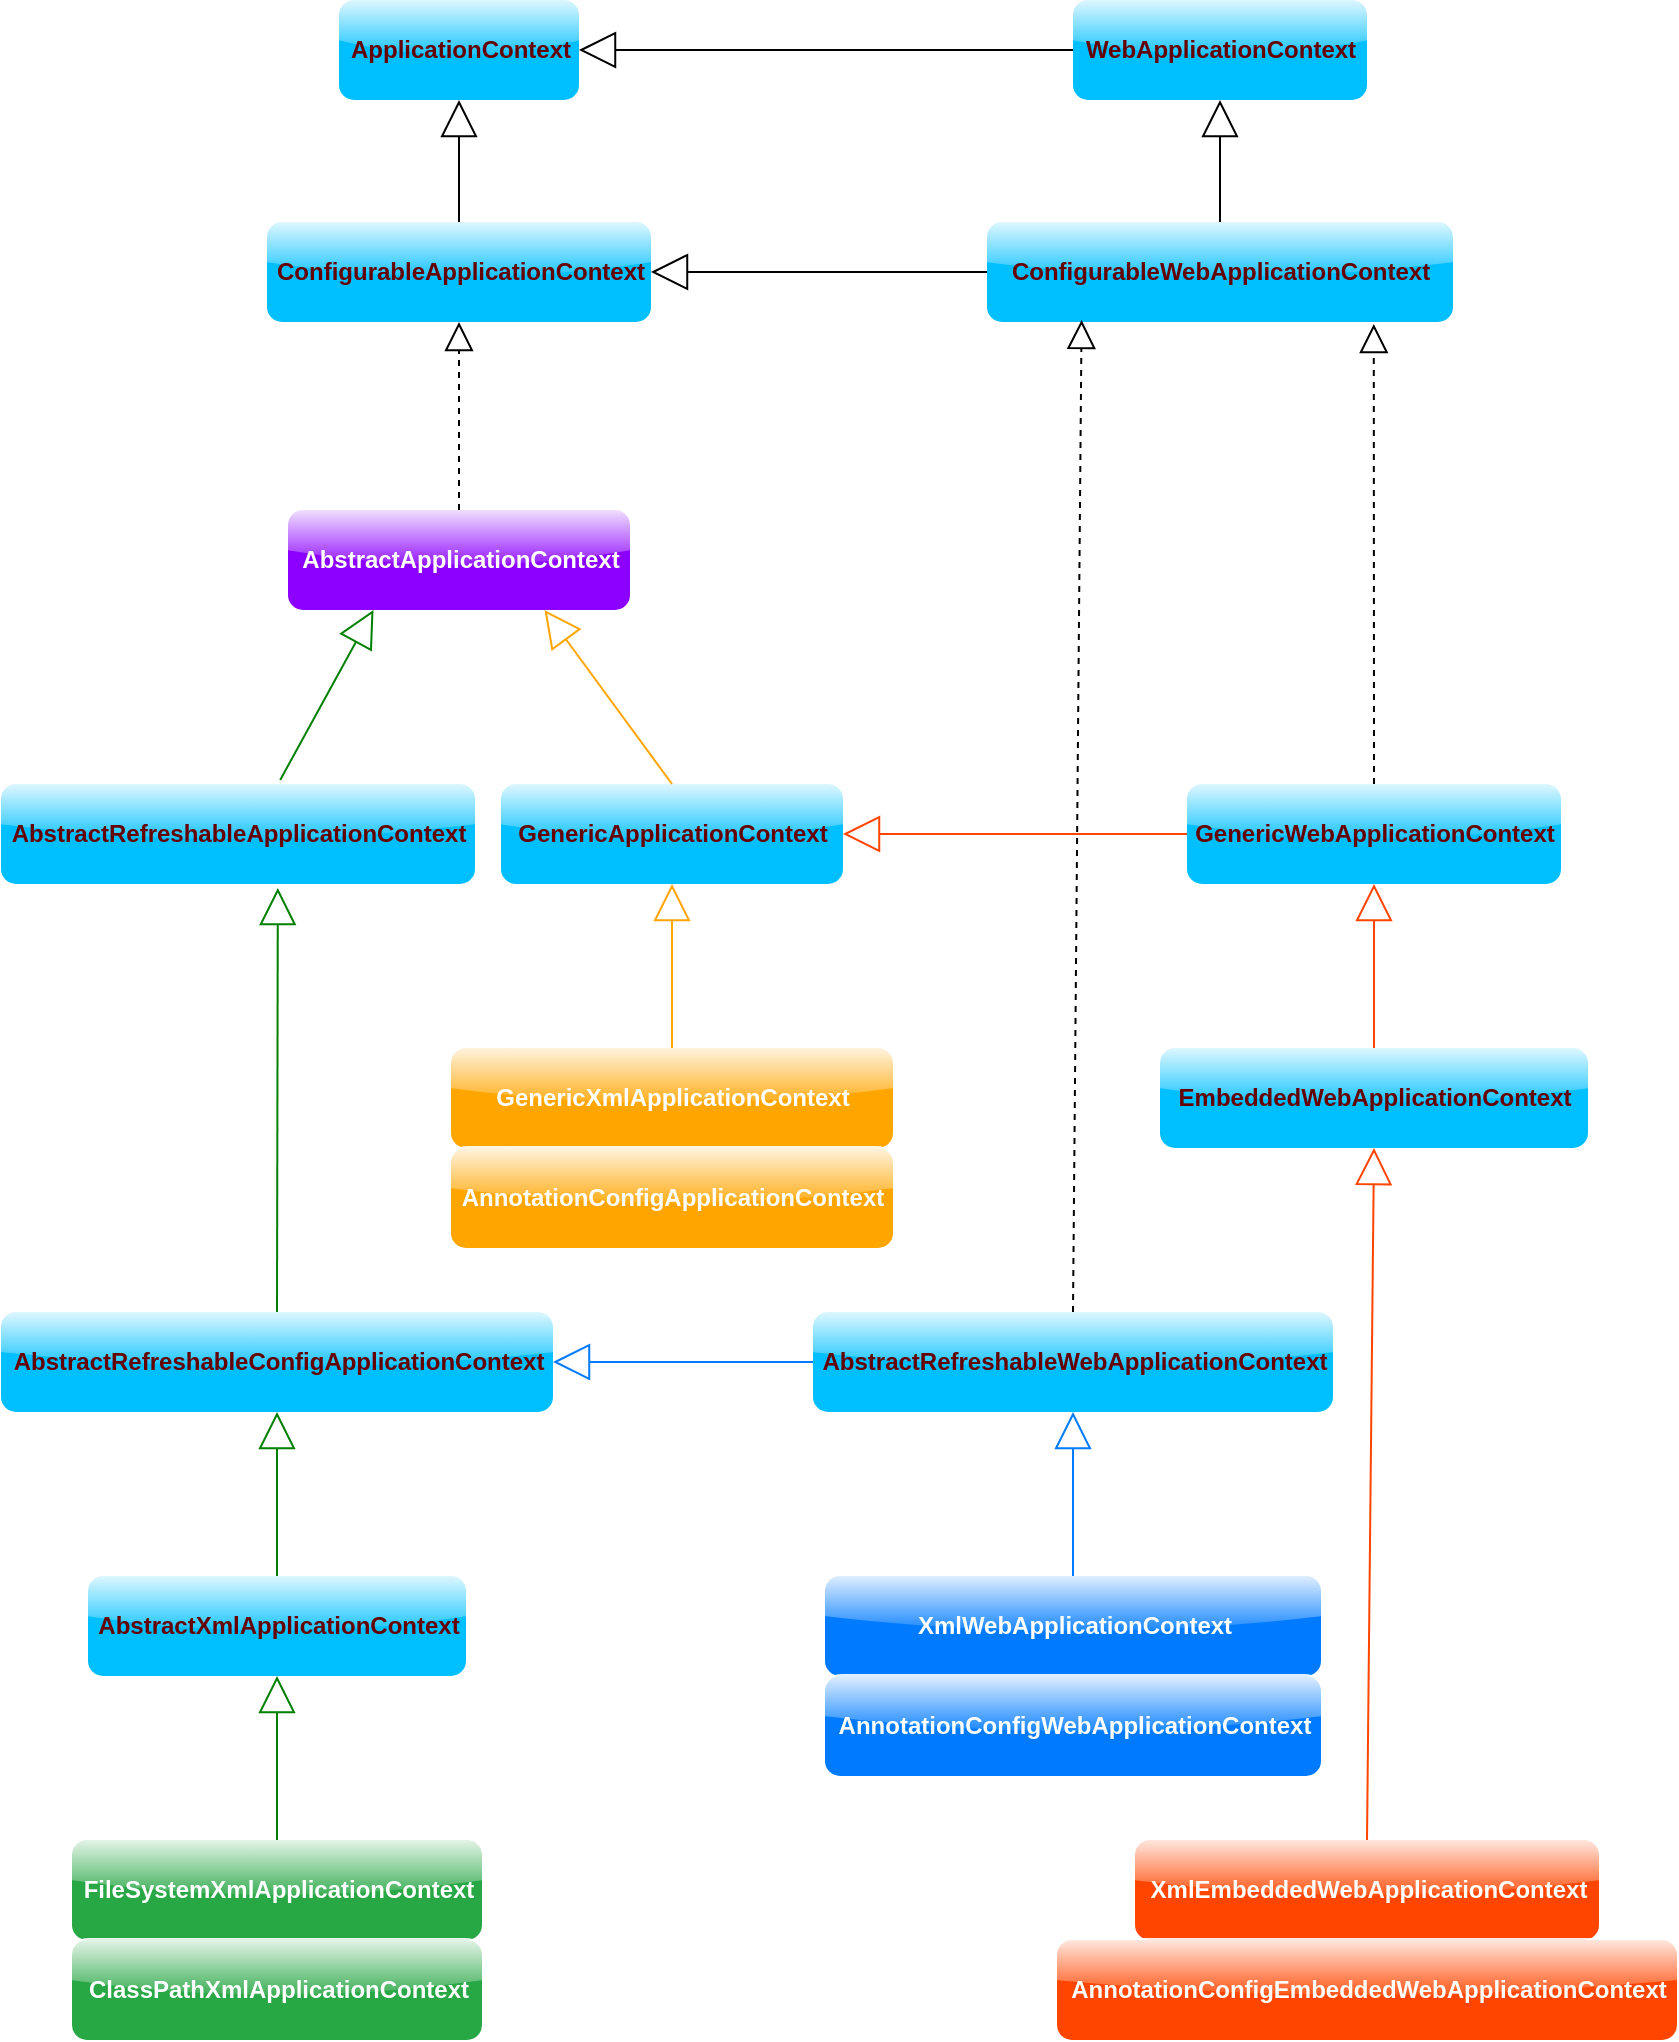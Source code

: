 <mxfile version="11.0.9" type="device"><diagram id="pZdOQ-3X3Z53K8CuT1x6" name="Page-1"><mxGraphModel dx="868" dy="515" grid="0" gridSize="10" guides="1" tooltips="1" connect="1" arrows="1" fold="1" page="1" pageScale="1" pageWidth="827" pageHeight="1169" background="none" math="0" shadow="0"><root><mxCell id="0"/><mxCell id="1" parent="0"/><mxCell id="v0ECpmU5c3IGvAGqm0kb-1" value="&lt;b&gt;&lt;font color=&quot;#660000&quot;&gt;ApplicationContext&lt;/font&gt;&lt;/b&gt;" style="html=1;fillColor=#00bfff;strokeColor=none;glass=1;rounded=1;comic=0;" parent="1" vertex="1"><mxGeometry x="186.5" y="59" width="120" height="50" as="geometry"/></mxCell><mxCell id="v0ECpmU5c3IGvAGqm0kb-2" value="&lt;b&gt;&lt;font color=&quot;#660000&quot;&gt;ConfigurableApplicationContext&lt;/font&gt;&lt;/b&gt;" style="html=1;fillColor=#00bfff;strokeColor=none;glass=1;rounded=1;comic=0;" parent="1" vertex="1"><mxGeometry x="150.5" y="170" width="192" height="50" as="geometry"/></mxCell><mxCell id="v0ECpmU5c3IGvAGqm0kb-4" value="" style="endArrow=block;endSize=16;endFill=0;html=1;entryX=0.5;entryY=1;entryDx=0;entryDy=0;exitX=0.5;exitY=0;exitDx=0;exitDy=0;" parent="1" source="v0ECpmU5c3IGvAGqm0kb-2" target="v0ECpmU5c3IGvAGqm0kb-1" edge="1"><mxGeometry width="160" relative="1" as="geometry"><mxPoint x="317" y="233" as="sourcePoint"/><mxPoint x="477" y="233" as="targetPoint"/></mxGeometry></mxCell><mxCell id="v0ECpmU5c3IGvAGqm0kb-5" value="&lt;b&gt;&lt;font color=&quot;#660000&quot;&gt;WebApplicationContext&lt;/font&gt;&lt;/b&gt;" style="html=1;fillColor=#00bfff;strokeColor=none;glass=1;rounded=1;comic=0;" parent="1" vertex="1"><mxGeometry x="553.5" y="59" width="147" height="50" as="geometry"/></mxCell><mxCell id="v0ECpmU5c3IGvAGqm0kb-6" value="" style="endArrow=block;endSize=16;endFill=0;html=1;" parent="1" source="v0ECpmU5c3IGvAGqm0kb-5" target="v0ECpmU5c3IGvAGqm0kb-1" edge="1"><mxGeometry width="160" relative="1" as="geometry"><mxPoint x="357.806" y="187" as="sourcePoint"/><mxPoint x="428" y="119" as="targetPoint"/></mxGeometry></mxCell><mxCell id="v0ECpmU5c3IGvAGqm0kb-7" value="&lt;b&gt;&lt;font color=&quot;#ffffff&quot;&gt;AbstractApplicationContext&lt;/font&gt;&lt;/b&gt;" style="html=1;fillColor=#8B00FF;strokeColor=none;glass=1;rounded=1;comic=0;" parent="1" vertex="1"><mxGeometry x="161" y="314" width="171" height="50" as="geometry"/></mxCell><mxCell id="v0ECpmU5c3IGvAGqm0kb-9" value="&lt;b&gt;&lt;font color=&quot;#660000&quot;&gt;ConfigurableWebApplicationContext&lt;/font&gt;&lt;/b&gt;" style="html=1;fillColor=#00bfff;strokeColor=none;glass=1;rounded=1;comic=0;" parent="1" vertex="1"><mxGeometry x="510.5" y="170" width="233" height="50" as="geometry"/></mxCell><mxCell id="v0ECpmU5c3IGvAGqm0kb-10" value="" style="endArrow=block;endSize=16;endFill=0;html=1;entryX=0.5;entryY=1;entryDx=0;entryDy=0;" parent="1" source="v0ECpmU5c3IGvAGqm0kb-9" target="v0ECpmU5c3IGvAGqm0kb-5" edge="1"><mxGeometry width="160" relative="1" as="geometry"><mxPoint x="549.436" y="328" as="sourcePoint"/><mxPoint x="618.5" y="258" as="targetPoint"/></mxGeometry></mxCell><mxCell id="v0ECpmU5c3IGvAGqm0kb-11" value="" style="endArrow=block;endSize=16;endFill=0;html=1;exitX=0;exitY=0.5;exitDx=0;exitDy=0;" parent="1" source="v0ECpmU5c3IGvAGqm0kb-9" target="v0ECpmU5c3IGvAGqm0kb-2" edge="1"><mxGeometry width="160" relative="1" as="geometry"><mxPoint x="370.436" y="328" as="sourcePoint"/><mxPoint x="393.25" y="227" as="targetPoint"/></mxGeometry></mxCell><mxCell id="v0ECpmU5c3IGvAGqm0kb-12" value="" style="endArrow=block;dashed=1;endFill=0;endSize=12;html=1;entryX=0.5;entryY=1;entryDx=0;entryDy=0;" parent="1" source="v0ECpmU5c3IGvAGqm0kb-7" target="v0ECpmU5c3IGvAGqm0kb-2" edge="1"><mxGeometry width="160" relative="1" as="geometry"><mxPoint x="161" y="385" as="sourcePoint"/><mxPoint x="321" y="385" as="targetPoint"/></mxGeometry></mxCell><mxCell id="v0ECpmU5c3IGvAGqm0kb-13" value="&lt;b&gt;&lt;font color=&quot;#660000&quot;&gt;AbstractRefreshableApplicationContext&lt;/font&gt;&lt;/b&gt;" style="html=1;fillColor=#00bfff;strokeColor=none;glass=1;rounded=1;comic=0;" parent="1" vertex="1"><mxGeometry x="17.5" y="451" width="237" height="50" as="geometry"/></mxCell><mxCell id="v0ECpmU5c3IGvAGqm0kb-14" value="" style="endArrow=block;endSize=16;endFill=0;html=1;exitX=0.589;exitY=-0.04;exitDx=0;exitDy=0;entryX=0.25;entryY=1;entryDx=0;entryDy=0;exitPerimeter=0;strokeColor=#008000;" parent="1" source="v0ECpmU5c3IGvAGqm0kb-13" target="v0ECpmU5c3IGvAGqm0kb-7" edge="1"><mxGeometry width="160" relative="1" as="geometry"><mxPoint x="246" y="451" as="sourcePoint"/><mxPoint x="171" y="373" as="targetPoint"/></mxGeometry></mxCell><mxCell id="v0ECpmU5c3IGvAGqm0kb-15" value="&lt;b&gt;&lt;font color=&quot;#660000&quot;&gt;GenericApplicationContext&lt;/font&gt;&lt;/b&gt;" style="html=1;fillColor=#00bfff;strokeColor=none;glass=1;rounded=1;comic=0;" parent="1" vertex="1"><mxGeometry x="267.5" y="451" width="171" height="50" as="geometry"/></mxCell><mxCell id="v0ECpmU5c3IGvAGqm0kb-16" value="" style="endArrow=block;endSize=16;endFill=0;html=1;entryX=0.75;entryY=1;entryDx=0;entryDy=0;exitX=0.5;exitY=0;exitDx=0;exitDy=0;strokeColor=#FFA500;" parent="1" source="v0ECpmU5c3IGvAGqm0kb-15" target="v0ECpmU5c3IGvAGqm0kb-7" edge="1"><mxGeometry width="160" relative="1" as="geometry"><mxPoint x="431.75" y="456" as="sourcePoint"/><mxPoint x="321" y="369" as="targetPoint"/></mxGeometry></mxCell><mxCell id="v0ECpmU5c3IGvAGqm0kb-17" value="&lt;b&gt;&lt;font color=&quot;#660000&quot;&gt;AbstractRefreshableWebApplicationContext&lt;/font&gt;&lt;/b&gt;" style="html=1;fillColor=#00bfff;strokeColor=none;glass=1;rounded=1;comic=0;" parent="1" vertex="1"><mxGeometry x="423.5" y="715" width="260" height="50" as="geometry"/></mxCell><mxCell id="v0ECpmU5c3IGvAGqm0kb-18" value="" style="endArrow=block;dashed=1;endFill=0;endSize=12;html=1;entryX=0.203;entryY=0.98;entryDx=0;entryDy=0;exitX=0.5;exitY=0;exitDx=0;exitDy=0;entryPerimeter=0;" parent="1" source="v0ECpmU5c3IGvAGqm0kb-17" target="v0ECpmU5c3IGvAGqm0kb-9" edge="1"><mxGeometry width="160" relative="1" as="geometry"><mxPoint x="524.638" y="451" as="sourcePoint"/><mxPoint x="546" y="364" as="targetPoint"/></mxGeometry></mxCell><mxCell id="v0ECpmU5c3IGvAGqm0kb-19" value="" style="endArrow=block;endSize=16;endFill=0;html=1;entryX=1;entryY=0.5;entryDx=0;entryDy=0;exitX=0;exitY=0.5;exitDx=0;exitDy=0;strokeColor=#007BFF;" parent="1" source="v0ECpmU5c3IGvAGqm0kb-17" target="v0ECpmU5c3IGvAGqm0kb-26" edge="1"><mxGeometry width="160" relative="1" as="geometry"><mxPoint x="418" y="589" as="sourcePoint"/><mxPoint x="368.923" y="501" as="targetPoint"/></mxGeometry></mxCell><mxCell id="v0ECpmU5c3IGvAGqm0kb-20" value="&lt;b&gt;&lt;font color=&quot;#660000&quot;&gt;GenericWebApplicationContext&lt;/font&gt;&lt;/b&gt;" style="html=1;fillColor=#00bfff;strokeColor=none;glass=1;rounded=1;comic=0;" parent="1" vertex="1"><mxGeometry x="610.5" y="451" width="187" height="50" as="geometry"/></mxCell><mxCell id="v0ECpmU5c3IGvAGqm0kb-22" value="" style="endArrow=block;dashed=1;endFill=0;endSize=12;html=1;exitX=0.5;exitY=0;exitDx=0;exitDy=0;entryX=0.83;entryY=1.02;entryDx=0;entryDy=0;entryPerimeter=0;" parent="1" source="v0ECpmU5c3IGvAGqm0kb-20" target="v0ECpmU5c3IGvAGqm0kb-9" edge="1"><mxGeometry width="160" relative="1" as="geometry"><mxPoint x="573" y="588" as="sourcePoint"/><mxPoint x="715" y="227" as="targetPoint"/></mxGeometry></mxCell><mxCell id="v0ECpmU5c3IGvAGqm0kb-23" value="" style="endArrow=block;endSize=16;endFill=0;html=1;entryX=1;entryY=0.5;entryDx=0;entryDy=0;exitX=0;exitY=0.5;exitDx=0;exitDy=0;strokeColor=#FF4500;" parent="1" source="v0ECpmU5c3IGvAGqm0kb-20" target="v0ECpmU5c3IGvAGqm0kb-15" edge="1"><mxGeometry width="160" relative="1" as="geometry"><mxPoint x="356.5" y="605" as="sourcePoint"/><mxPoint x="136.25" y="518" as="targetPoint"/></mxGeometry></mxCell><mxCell id="v0ECpmU5c3IGvAGqm0kb-24" value="&lt;b&gt;&lt;font color=&quot;#ffffff&quot;&gt;GenericXmlApplicationContext&lt;/font&gt;&lt;/b&gt;" style="html=1;fillColor=#FFA500;strokeColor=none;glass=1;rounded=1;comic=0;gradientColor=none;" parent="1" vertex="1"><mxGeometry x="242.5" y="583" width="221" height="50" as="geometry"/></mxCell><mxCell id="v0ECpmU5c3IGvAGqm0kb-25" value="" style="endArrow=block;endSize=16;endFill=0;html=1;entryX=0.5;entryY=1;entryDx=0;entryDy=0;exitX=0.5;exitY=0;exitDx=0;exitDy=0;strokeColor=#FFA500;" parent="1" source="v0ECpmU5c3IGvAGqm0kb-24" target="v0ECpmU5c3IGvAGqm0kb-15" edge="1"><mxGeometry width="160" relative="1" as="geometry"><mxPoint x="292.25" y="588" as="sourcePoint"/><mxPoint x="41.174" y="502" as="targetPoint"/></mxGeometry></mxCell><mxCell id="v0ECpmU5c3IGvAGqm0kb-26" value="&lt;b&gt;&lt;font color=&quot;#660000&quot;&gt;AbstractRefreshableConfigApplicationContext&lt;/font&gt;&lt;/b&gt;" style="html=1;fillColor=#00bfff;strokeColor=none;glass=1;rounded=1;comic=0;" parent="1" vertex="1"><mxGeometry x="17.5" y="715" width="276" height="50" as="geometry"/></mxCell><mxCell id="v0ECpmU5c3IGvAGqm0kb-27" value="" style="endArrow=block;endSize=16;endFill=0;html=1;entryX=0.584;entryY=1.04;entryDx=0;entryDy=0;exitX=0.5;exitY=0;exitDx=0;exitDy=0;entryPerimeter=0;strokeColor=#008000;" parent="1" source="v0ECpmU5c3IGvAGqm0kb-26" target="v0ECpmU5c3IGvAGqm0kb-13" edge="1"><mxGeometry width="160" relative="1" as="geometry"><mxPoint x="399.25" y="726" as="sourcePoint"/><mxPoint x="148.174" y="640" as="targetPoint"/></mxGeometry></mxCell><mxCell id="v0ECpmU5c3IGvAGqm0kb-30" value="&lt;b&gt;&lt;font color=&quot;#660000&quot;&gt;AbstractXmlApplicationContext&lt;/font&gt;&lt;/b&gt;" style="html=1;fillColor=#00bfff;strokeColor=none;glass=1;rounded=1;comic=0;" parent="1" vertex="1"><mxGeometry x="61" y="847" width="189" height="50" as="geometry"/></mxCell><mxCell id="v0ECpmU5c3IGvAGqm0kb-31" value="" style="endArrow=block;endSize=16;endFill=0;html=1;exitX=0.5;exitY=0;exitDx=0;exitDy=0;strokeColor=#008000;" parent="1" source="v0ECpmU5c3IGvAGqm0kb-30" target="v0ECpmU5c3IGvAGqm0kb-26" edge="1"><mxGeometry width="160" relative="1" as="geometry"><mxPoint x="156" y="850" as="sourcePoint"/><mxPoint x="153.75" y="764.5" as="targetPoint"/></mxGeometry></mxCell><mxCell id="v0ECpmU5c3IGvAGqm0kb-32" value="&lt;b&gt;&lt;font color=&quot;#ffffff&quot;&gt;FileSystemXmlApplicationContext&lt;/font&gt;&lt;/b&gt;&lt;b&gt;&lt;br&gt;&lt;/b&gt;" style="html=1;fillColor=#28A745;strokeColor=none;glass=1;rounded=1;comic=0;gradientColor=none;" parent="1" vertex="1"><mxGeometry x="53" y="979" width="205" height="50" as="geometry"/></mxCell><mxCell id="v0ECpmU5c3IGvAGqm0kb-34" value="" style="endArrow=block;endSize=16;endFill=0;html=1;entryX=0.5;entryY=1;entryDx=0;entryDy=0;strokeColor=#008000;" parent="1" source="v0ECpmU5c3IGvAGqm0kb-32" target="v0ECpmU5c3IGvAGqm0kb-30" edge="1"><mxGeometry width="160" relative="1" as="geometry"><mxPoint x="135.5" y="979" as="sourcePoint"/><mxPoint x="135.5" y="897" as="targetPoint"/></mxGeometry></mxCell><mxCell id="v0ECpmU5c3IGvAGqm0kb-36" value="&lt;b&gt;&lt;font color=&quot;#ffffff&quot;&gt;XmlWebApplicationContext&lt;/font&gt;&lt;/b&gt;" style="html=1;fillColor=#007BFF;strokeColor=none;glass=1;rounded=1;comic=0;gradientColor=none;" parent="1" vertex="1"><mxGeometry x="429.5" y="847" width="248" height="50" as="geometry"/></mxCell><mxCell id="v0ECpmU5c3IGvAGqm0kb-37" value="" style="endArrow=block;endSize=16;endFill=0;html=1;exitX=0.5;exitY=0;exitDx=0;exitDy=0;entryX=0.5;entryY=1;entryDx=0;entryDy=0;strokeColor=#007BFF;" parent="1" source="v0ECpmU5c3IGvAGqm0kb-36" target="v0ECpmU5c3IGvAGqm0kb-17" edge="1"><mxGeometry width="160" relative="1" as="geometry"><mxPoint x="585" y="840" as="sourcePoint"/><mxPoint x="585" y="758" as="targetPoint"/></mxGeometry></mxCell><mxCell id="v0ECpmU5c3IGvAGqm0kb-38" value="&lt;b&gt;&lt;font color=&quot;#ffffff&quot;&gt;ClassPathXmlApplicationContext&lt;/font&gt;&lt;/b&gt;" style="html=1;fillColor=#28A745;strokeColor=none;glass=1;rounded=1;comic=0;gradientColor=none;" parent="1" vertex="1"><mxGeometry x="53" y="1029" width="205" height="50" as="geometry"/></mxCell><mxCell id="22EpWkqO5oXVON3Kvxhx-1" value="&lt;b&gt;&lt;font color=&quot;#ffffff&quot;&gt;AnnotationConfigWebApplicationContext&lt;/font&gt;&lt;/b&gt;" style="html=1;fillColor=#007BFF;strokeColor=none;glass=1;rounded=1;comic=0;gradientColor=none;" parent="1" vertex="1"><mxGeometry x="429.5" y="897" width="248" height="50" as="geometry"/></mxCell><mxCell id="x0kUt86Vkw3442v6COb5-1" value="&lt;b&gt;&lt;font color=&quot;#660000&quot;&gt;EmbeddedWebApplicationContext&lt;/font&gt;&lt;/b&gt;" style="html=1;fillColor=#00bfff;strokeColor=none;glass=1;rounded=1;comic=0;" parent="1" vertex="1"><mxGeometry x="597" y="583" width="214" height="50" as="geometry"/></mxCell><mxCell id="x0kUt86Vkw3442v6COb5-2" value="" style="endArrow=block;endSize=16;endFill=0;html=1;strokeColor=#FF4500;" parent="1" source="x0kUt86Vkw3442v6COb5-1" target="v0ECpmU5c3IGvAGqm0kb-20" edge="1"><mxGeometry width="160" relative="1" as="geometry"><mxPoint x="713.5" y="584" as="sourcePoint"/><mxPoint x="713.5" y="502" as="targetPoint"/></mxGeometry></mxCell><mxCell id="x0kUt86Vkw3442v6COb5-3" value="&lt;b&gt;&lt;font color=&quot;#ffffff&quot;&gt;XmlEmbeddedWebApplicationContext&lt;/font&gt;&lt;/b&gt;" style="html=1;fillColor=#FF4500;strokeColor=none;glass=1;rounded=1;comic=0;gradientColor=none;" parent="1" vertex="1"><mxGeometry x="584.5" y="979" width="232" height="50" as="geometry"/></mxCell><mxCell id="x0kUt86Vkw3442v6COb5-4" value="&lt;b&gt;&lt;font color=&quot;#ffffff&quot;&gt;AnnotationConfigEmbeddedWebApplicationContext&lt;/font&gt;&lt;/b&gt;" style="html=1;fillColor=#FF4500;strokeColor=none;glass=1;rounded=1;comic=0;gradientColor=none;" parent="1" vertex="1"><mxGeometry x="545.5" y="1029" width="310" height="50" as="geometry"/></mxCell><mxCell id="x0kUt86Vkw3442v6COb5-5" value="" style="endArrow=block;endSize=16;endFill=0;html=1;entryX=0.5;entryY=1;entryDx=0;entryDy=0;exitX=0.5;exitY=0;exitDx=0;exitDy=0;strokeColor=#FF4500;" parent="1" source="x0kUt86Vkw3442v6COb5-3" target="x0kUt86Vkw3442v6COb5-1" edge="1"><mxGeometry width="160" relative="1" as="geometry"><mxPoint x="731.5" y="797" as="sourcePoint"/><mxPoint x="731.5" y="715" as="targetPoint"/></mxGeometry></mxCell><mxCell id="dci6ZlYR70UenUygdL0K-1" value="&lt;b&gt;&lt;font color=&quot;#ffffff&quot;&gt;AnnotationConfigApplicationContext&lt;/font&gt;&lt;/b&gt;" style="html=1;fillColor=#FFA500;strokeColor=none;glass=1;rounded=1;comic=0;gradientColor=none;" parent="1" vertex="1"><mxGeometry x="242.5" y="633" width="221" height="50" as="geometry"/></mxCell></root></mxGraphModel></diagram></mxfile>